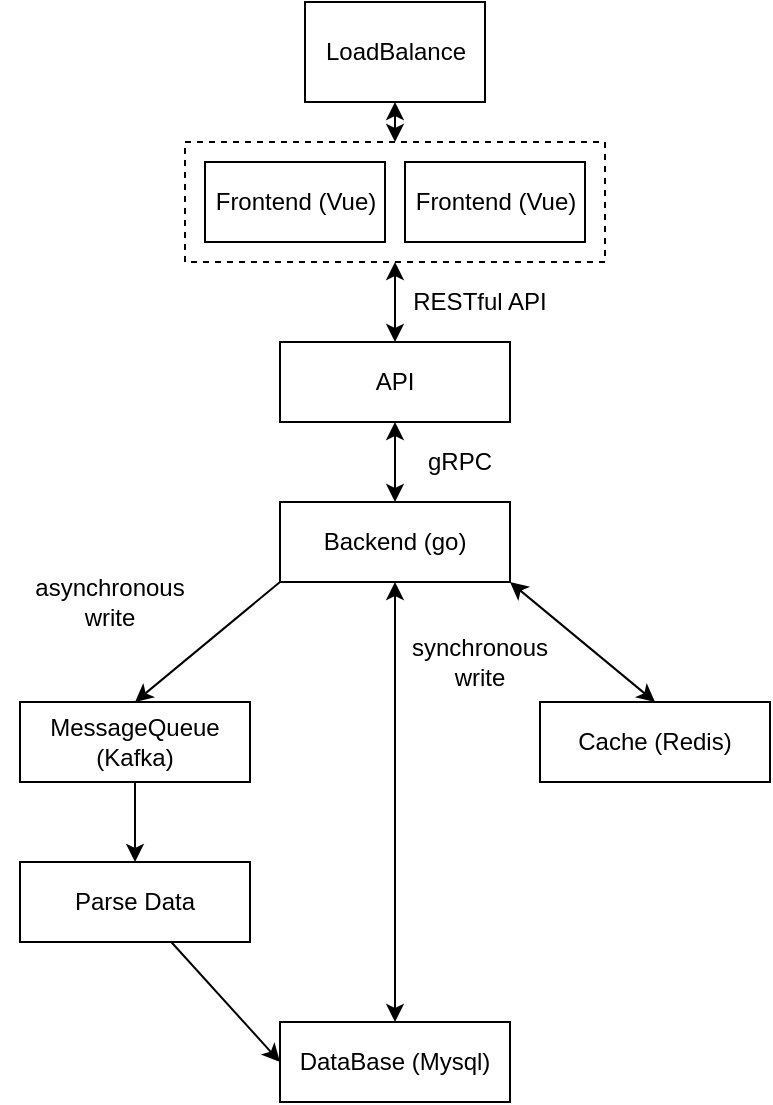 <mxfile>
    <diagram id="xZzxF9cdvCfOt7COKV-Y" name="第1頁">
        <mxGraphModel dx="402" dy="203" grid="1" gridSize="10" guides="1" tooltips="1" connect="1" arrows="1" fold="1" page="1" pageScale="1" pageWidth="827" pageHeight="1169" math="0" shadow="0">
            <root>
                <mxCell id="0"/>
                <mxCell id="1" parent="0"/>
                <mxCell id="48" style="edgeStyle=elbowEdgeStyle;html=1;exitX=0.5;exitY=1;exitDx=0;exitDy=0;entryX=0.5;entryY=0;entryDx=0;entryDy=0;startArrow=classic;startFill=1;" parent="1" source="27" target="29" edge="1">
                    <mxGeometry relative="1" as="geometry"/>
                </mxCell>
                <mxCell id="27" value="LoadBalance" style="rounded=0;whiteSpace=wrap;html=1;" parent="1" vertex="1">
                    <mxGeometry x="152.5" y="20" width="90" height="50" as="geometry"/>
                </mxCell>
                <mxCell id="39" style="edgeStyle=elbowEdgeStyle;html=1;exitX=0.5;exitY=1;exitDx=0;exitDy=0;entryX=0.5;entryY=0;entryDx=0;entryDy=0;startArrow=classic;startFill=1;" parent="1" source="29" target="34" edge="1">
                    <mxGeometry relative="1" as="geometry"/>
                </mxCell>
                <mxCell id="49" style="edgeStyle=elbowEdgeStyle;html=1;exitX=0.5;exitY=1;exitDx=0;exitDy=0;entryX=0.5;entryY=0;entryDx=0;entryDy=0;startArrow=classic;startFill=1;" parent="1" source="33" target="45" edge="1">
                    <mxGeometry relative="1" as="geometry"/>
                </mxCell>
                <mxCell id="50" style="html=1;exitX=1;exitY=1;exitDx=0;exitDy=0;entryX=0.5;entryY=0;entryDx=0;entryDy=0;startArrow=classic;startFill=1;" parent="1" source="33" target="44" edge="1">
                    <mxGeometry relative="1" as="geometry"/>
                </mxCell>
                <mxCell id="51" style="edgeStyle=none;html=1;exitX=0;exitY=1;exitDx=0;exitDy=0;entryX=0.5;entryY=0;entryDx=0;entryDy=0;" parent="1" source="33" target="46" edge="1">
                    <mxGeometry relative="1" as="geometry"/>
                </mxCell>
                <mxCell id="33" value="Backend (go)" style="rounded=0;whiteSpace=wrap;html=1;" parent="1" vertex="1">
                    <mxGeometry x="140" y="270" width="115" height="40" as="geometry"/>
                </mxCell>
                <mxCell id="41" style="edgeStyle=elbowEdgeStyle;html=1;exitX=0.5;exitY=1;exitDx=0;exitDy=0;entryX=0.5;entryY=0;entryDx=0;entryDy=0;startArrow=classic;startFill=1;" parent="1" source="34" target="33" edge="1">
                    <mxGeometry relative="1" as="geometry"/>
                </mxCell>
                <mxCell id="34" value="API" style="rounded=0;whiteSpace=wrap;html=1;" parent="1" vertex="1">
                    <mxGeometry x="140" y="190" width="115" height="40" as="geometry"/>
                </mxCell>
                <mxCell id="40" value="RESTful API" style="text;html=1;strokeColor=none;fillColor=none;align=center;verticalAlign=middle;whiteSpace=wrap;rounded=0;" parent="1" vertex="1">
                    <mxGeometry x="200" y="160" width="80" height="20" as="geometry"/>
                </mxCell>
                <mxCell id="42" value="gRPC" style="text;html=1;strokeColor=none;fillColor=none;align=center;verticalAlign=middle;whiteSpace=wrap;rounded=0;" parent="1" vertex="1">
                    <mxGeometry x="190" y="240" width="80" height="20" as="geometry"/>
                </mxCell>
                <mxCell id="44" value="Cache (Redis)" style="rounded=0;whiteSpace=wrap;html=1;" parent="1" vertex="1">
                    <mxGeometry x="270" y="370" width="115" height="40" as="geometry"/>
                </mxCell>
                <mxCell id="45" value="DataBase (Mysql)" style="rounded=0;whiteSpace=wrap;html=1;" parent="1" vertex="1">
                    <mxGeometry x="140" y="530" width="115" height="40" as="geometry"/>
                </mxCell>
                <mxCell id="58" style="edgeStyle=none;html=1;exitX=0.5;exitY=1;exitDx=0;exitDy=0;entryX=0.5;entryY=0;entryDx=0;entryDy=0;startArrow=none;startFill=0;" edge="1" parent="1" source="46" target="56">
                    <mxGeometry relative="1" as="geometry"/>
                </mxCell>
                <mxCell id="46" value="MessageQueue (Kafka)" style="rounded=0;whiteSpace=wrap;html=1;" parent="1" vertex="1">
                    <mxGeometry x="10" y="370" width="115" height="40" as="geometry"/>
                </mxCell>
                <mxCell id="47" value="" style="group" parent="1" vertex="1" connectable="0">
                    <mxGeometry x="92.5" y="90" width="210" height="60" as="geometry"/>
                </mxCell>
                <mxCell id="29" value="" style="rounded=0;whiteSpace=wrap;html=1;dashed=1;" parent="47" vertex="1">
                    <mxGeometry width="210" height="60" as="geometry"/>
                </mxCell>
                <mxCell id="31" value="Frontend (Vue)" style="rounded=0;whiteSpace=wrap;html=1;" parent="47" vertex="1">
                    <mxGeometry x="10" y="10" width="90" height="40" as="geometry"/>
                </mxCell>
                <mxCell id="32" value="Frontend (Vue)" style="rounded=0;whiteSpace=wrap;html=1;" parent="47" vertex="1">
                    <mxGeometry x="110" y="10" width="90" height="40" as="geometry"/>
                </mxCell>
                <mxCell id="54" value="asynchronous&lt;br&gt;write" style="text;html=1;strokeColor=none;fillColor=none;align=center;verticalAlign=middle;whiteSpace=wrap;rounded=0;" parent="1" vertex="1">
                    <mxGeometry y="310" width="110" height="20" as="geometry"/>
                </mxCell>
                <mxCell id="55" value="synchronous&lt;br&gt;write" style="text;html=1;strokeColor=none;fillColor=none;align=center;verticalAlign=middle;whiteSpace=wrap;rounded=0;" parent="1" vertex="1">
                    <mxGeometry x="185" y="340" width="110" height="20" as="geometry"/>
                </mxCell>
                <mxCell id="59" style="edgeStyle=none;html=1;entryX=0;entryY=0.5;entryDx=0;entryDy=0;startArrow=none;startFill=0;" edge="1" parent="1" source="56" target="45">
                    <mxGeometry relative="1" as="geometry"/>
                </mxCell>
                <mxCell id="56" value="Parse Data" style="rounded=0;whiteSpace=wrap;html=1;" vertex="1" parent="1">
                    <mxGeometry x="10" y="450" width="115" height="40" as="geometry"/>
                </mxCell>
            </root>
        </mxGraphModel>
    </diagram>
</mxfile>